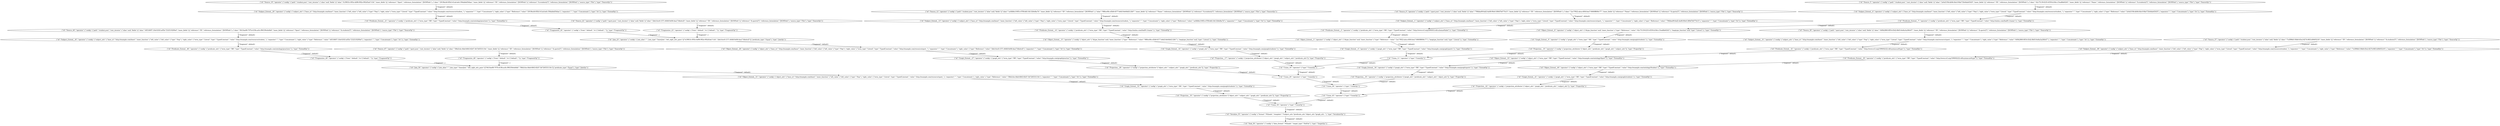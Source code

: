 digraph {
    0 [ label = "{\"id\":\"Source_0\",\"operator\":{\"config\":{\"path\":\"sport.json\",\"root_iterator\":{\"alias\":null,\"fields\":[{\"alias\":\"796bba99-6af2-4a08-90e0-389d7b077b15\",\"inner_fields\":[],\"reference\":\"ID\",\"reference_formulation\":\"JSONPath\"},{\"alias\":\"2a17f922-abca-4f44-bea7-0660ff606c77\",\"inner_fields\":[],\"reference\":\"Name\",\"reference_formulation\":\"JSONPath\"}],\"reference\":\"$.sports[*]\",\"reference_formulation\":\"JSONPath\"},\"source_type\":\"File\"},\"type\":\"SourceOp\"}}" ]
    1 [ label = "{\"id\":\"Subject_Extend__1\",\"operator\":{\"config\":{\"subject_attr\":{\"base_iri\":\"http://example.com/base/\",\"inner_function\":{\"left_value\":{\"left_value\":{\"type\":\"Nop\"},\"right_value\":{\"term_type\":\"Literal\",\"type\":\"TypedConstant\",\"value\":\"http://example.com/resource/sport_\"},\"separator\":\"\",\"type\":\"Concatenate\"},\"right_value\":{\"type\":\"Reference\",\"value\":\"796bba99-6af2-4a08-90e0-389d7b077b15\"},\"separator\":\"\",\"type\":\"Concatenate\"},\"type\":\"Iri\"}},\"type\":\"ExtendOp\"}}" ]
    2 [ label = "{\"id\":\"Predicate_Extend__2\",\"operator\":{\"config\":{\"predicate_attr\":{\"term_type\":\"IRI\",\"type\":\"TypedConstant\",\"value\":\"http://www.w3.org/2000/01/rdf-schema#label\"}},\"type\":\"ExtendOp\"}}" ]
    3 [ label = "{\"id\":\"Object_Extend__3\",\"operator\":{\"config\":{\"object_attr\":{\"dtype_function\":null,\"inner_function\":{\"type\":\"Reference\",\"value\":\"2a17f922-abca-4f44-bea7-0660ff606c77\"},\"langtype_function\":null,\"type\":\"Literal\"}},\"type\":\"ExtendOp\"}}" ]
    4 [ label = "{\"id\":\"Graph_Extend__4\",\"operator\":{\"config\":{\"graph_attr\":{\"term_type\":\"IRI\",\"type\":\"TypedConstant\",\"value\":\"http://example.com/graph/sports\"}},\"type\":\"ExtendOp\"}}" ]
    5 [ label = "{\"id\":\"Source_5\",\"operator\":{\"config\":{\"path\":\"student.json\",\"root_iterator\":{\"alias\":null,\"fields\":[{\"alias\":\"2e0a519b-bb9d-4bc0-9faf-720e8ab4543f\",\"inner_fields\":[],\"reference\":\"ID\",\"reference_formulation\":\"JSONPath\"},{\"alias\":\"42c75139-f235-4559-b18d-c15ea8bb0243\",\"inner_fields\":[],\"reference\":\"Name\",\"reference_formulation\":\"JSONPath\"}],\"reference\":\"$.students[*]\",\"reference_formulation\":\"JSONPath\"},\"source_type\":\"File\"},\"type\":\"SourceOp\"}}" ]
    6 [ label = "{\"id\":\"Subject_Extend__6\",\"operator\":{\"config\":{\"subject_attr\":{\"base_iri\":\"http://example.com/base/\",\"inner_function\":{\"left_value\":{\"left_value\":{\"type\":\"Nop\"},\"right_value\":{\"term_type\":\"Literal\",\"type\":\"TypedConstant\",\"value\":\"http://example.com/resource/student_\"},\"separator\":\"\",\"type\":\"Concatenate\"},\"right_value\":{\"type\":\"Reference\",\"value\":\"2e0a519b-bb9d-4bc0-9faf-720e8ab4543f\"},\"separator\":\"\",\"type\":\"Concatenate\"},\"type\":\"Iri\"}},\"type\":\"ExtendOp\"}}" ]
    7 [ label = "{\"id\":\"Predicate_Extend__7\",\"operator\":{\"config\":{\"predicate_attr\":{\"term_type\":\"IRI\",\"type\":\"TypedConstant\",\"value\":\"http://xmlns.com/foaf/0.1/name\"}},\"type\":\"ExtendOp\"}}" ]
    8 [ label = "{\"id\":\"Object_Extend__8\",\"operator\":{\"config\":{\"object_attr\":{\"dtype_function\":null,\"inner_function\":{\"type\":\"Reference\",\"value\":\"42c75139-f235-4559-b18d-c15ea8bb0243\"},\"langtype_function\":null,\"type\":\"Literal\"}},\"type\":\"ExtendOp\"}}" ]
    9 [ label = "{\"id\":\"Graph_Extend__9\",\"operator\":{\"config\":{\"graph_attr\":{\"term_type\":\"IRI\",\"type\":\"TypedConstant\",\"value\":\"http://example.com/graph/students\"}},\"type\":\"ExtendOp\"}}" ]
    10 [ label = "{\"id\":\"Projection__10\",\"operator\":{\"config\":{\"projection_attributes\":[\"object_attr\",\"predicate_attr\",\"graph_attr\",\"subject_attr\"]},\"type\":\"ProjectOp\"}}" ]
    11 [ label = "{\"id\":\"Union_11\",\"operator\":{\"type\":\"UnionOp\"}}" ]
    12 [ label = "{\"id\":\"Source_12\",\"operator\":{\"config\":{\"path\":\"student.json\",\"root_iterator\":{\"alias\":null,\"fields\":[{\"alias\":\"ac6fd6e3-905c-47f8-bfd1-fb1326efba7d\",\"inner_fields\":[],\"reference\":\"ID\",\"reference_formulation\":\"JSONPath\"},{\"alias\":\"988ce06c-d5b8-4577-b6d3-8e64bf212fb7\",\"inner_fields\":[],\"reference\":\"Name\",\"reference_formulation\":\"JSONPath\"}],\"reference\":\"$.students[*]\",\"reference_formulation\":\"JSONPath\"},\"source_type\":\"File\"},\"type\":\"SourceOp\"}}" ]
    13 [ label = "{\"id\":\"Subject_Extend__13\",\"operator\":{\"config\":{\"subject_attr\":{\"base_iri\":\"http://example.com/base/\",\"inner_function\":{\"left_value\":{\"left_value\":{\"type\":\"Nop\"},\"right_value\":{\"term_type\":\"Literal\",\"type\":\"TypedConstant\",\"value\":\"http://example.com/resource/student_\"},\"separator\":\"\",\"type\":\"Concatenate\"},\"right_value\":{\"type\":\"Reference\",\"value\":\"ac6fd6e3-905c-47f8-bfd1-fb1326efba7d\"},\"separator\":\"\",\"type\":\"Concatenate\"},\"type\":\"Iri\"}},\"type\":\"ExtendOp\"}}" ]
    14 [ label = "{\"id\":\"Predicate_Extend__14\",\"operator\":{\"config\":{\"predicate_attr\":{\"term_type\":\"IRI\",\"type\":\"TypedConstant\",\"value\":\"http://xmlns.com/foaf/0.1/name\"}},\"type\":\"ExtendOp\"}}" ]
    15 [ label = "{\"id\":\"Object_Extend__15\",\"operator\":{\"config\":{\"object_attr\":{\"dtype_function\":null,\"inner_function\":{\"type\":\"Reference\",\"value\":\"988ce06c-d5b8-4577-b6d3-8e64bf212fb7\"},\"langtype_function\":null,\"type\":\"Literal\"}},\"type\":\"ExtendOp\"}}" ]
    16 [ label = "{\"id\":\"Graph_Extend__16\",\"operator\":{\"config\":{\"graph_attr\":{\"term_type\":\"IRI\",\"type\":\"TypedConstant\",\"value\":\"http://example.com/graph/students\"}},\"type\":\"ExtendOp\"}}" ]
    17 [ label = "{\"id\":\"Projection__17\",\"operator\":{\"config\":{\"projection_attributes\":[\"object_attr\",\"graph_attr\",\"subject_attr\",\"predicate_attr\"]},\"type\":\"ProjectOp\"}}" ]
    18 [ label = "{\"id\":\"Union_18\",\"operator\":{\"type\":\"UnionOp\"}}" ]
    19 [ label = "{\"id\":\"Source_19\",\"operator\":{\"config\":{\"path\":\"student.json\",\"root_iterator\":{\"alias\":null,\"fields\":[{\"alias\":\"fc3981fc-093e-4d96-992e-992d5afc7c5d\",\"inner_fields\":[],\"reference\":\"Sport\",\"reference_formulation\":\"JSONPath\"},{\"alias\":\"2919bcb0-85b3-41ab-befc-59dabbd54daa\",\"inner_fields\":[],\"reference\":\"ID\",\"reference_formulation\":\"JSONPath\"}],\"reference\":\"$.students[*]\",\"reference_formulation\":\"JSONPath\"},\"source_type\":\"File\"},\"type\":\"SourceOp\"}}" ]
    20 [ label = "{\"id\":\"Subject_Extend__20\",\"operator\":{\"config\":{\"subject_attr\":{\"base_iri\":\"http://example.com/base/\",\"inner_function\":{\"left_value\":{\"left_value\":{\"type\":\"Nop\"},\"right_value\":{\"term_type\":\"Literal\",\"type\":\"TypedConstant\",\"value\":\"http://example.com/resource/student_\"},\"separator\":\"\",\"type\":\"Concatenate\"},\"right_value\":{\"type\":\"Reference\",\"value\":\"2919bcb0-85b3-41ab-befc-59dabbd54daa\"},\"separator\":\"\",\"type\":\"Concatenate\"},\"type\":\"Iri\"}},\"type\":\"ExtendOp\"}}" ]
    21 [ label = "{\"id\":\"Predicate_Extend__21\",\"operator\":{\"config\":{\"predicate_attr\":{\"term_type\":\"IRI\",\"type\":\"TypedConstant\",\"value\":\"http://example.com/ontology/practises\"}},\"type\":\"ExtendOp\"}}" ]
    22 [ label = "{\"id\":\"Source_22\",\"operator\":{\"config\":{\"path\":\"sport.json\",\"root_iterator\":{\"alias\":null,\"fields\":[{\"alias\":\"2bb14ce0-1571-4648-9e96-4aa17dfa4cd3\",\"inner_fields\":[],\"reference\":\"ID\",\"reference_formulation\":\"JSONPath\"}],\"reference\":\"$.sports[*]\",\"reference_formulation\":\"JSONPath\"},\"source_type\":\"File\"},\"type\":\"SourceOp\"}}" ]
    23 [ label = "{\"id\":\"Fragmenter_23\",\"operator\":{\"config\":{\"from\":\"default\",\"to\":[\"default\",\"\"]},\"type\":\"FragmentOp\"}}" ]
    24 [ label = "{\"id\":\"Fragmenter_24\",\"operator\":{\"config\":{\"from\":\"default\",\"to\":[\"default\",\"\"]},\"type\":\"FragmentOp\"}}" ]
    25 [ label = "{\"id\":\"Join_25\",\"operator\":{\"config\":{\"join_alias\":\"\",\"join_type\":\"InnerJoin\",\"left_right_attr_pairs\":[[\"fc3981fc-093e-4d96-992e-992d5afc7c5d\",\"2bb14ce0-1571-4648-9e96-4aa17dfa4cd3\"]],\"predicate_type\":\"Equal\"},\"type\":\"JoinOp\"}}" ]
    26 [ label = "{\"id\":\"Object_Extend__26\",\"operator\":{\"config\":{\"object_attr\":{\"base_iri\":\"http://example.com/base/\",\"inner_function\":{\"left_value\":{\"left_value\":{\"type\":\"Nop\"},\"right_value\":{\"term_type\":\"Literal\",\"type\":\"TypedConstant\",\"value\":\"http://example.com/resource/sport_\"},\"separator\":\"\",\"type\":\"Concatenate\"},\"right_value\":{\"type\":\"Reference\",\"value\":\"2bb14ce0-1571-4648-9e96-4aa17dfa4cd3\"},\"separator\":\"\",\"type\":\"Concatenate\"},\"type\":\"Iri\"}},\"type\":\"ExtendOp\"}}" ]
    27 [ label = "{\"id\":\"Graph_Extend__27\",\"operator\":{\"config\":{\"graph_attr\":{\"term_type\":\"IRI\",\"type\":\"TypedConstant\",\"value\":\"http://example.com/graph/practise\"}},\"type\":\"ExtendOp\"}}" ]
    28 [ label = "{\"id\":\"Projection__28\",\"operator\":{\"config\":{\"projection_attributes\":[\"object_attr\",\"subject_attr\",\"graph_attr\",\"predicate_attr\"]},\"type\":\"ProjectOp\"}}" ]
    29 [ label = "{\"id\":\"Union_29\",\"operator\":{\"type\":\"UnionOp\"}}" ]
    30 [ label = "{\"id\":\"Source_30\",\"operator\":{\"config\":{\"path\":\"sport.json\",\"root_iterator\":{\"alias\":null,\"fields\":[{\"alias\":\"449b2860-8f54-45d2-8b03-6e8a3a248c67\",\"inner_fields\":[],\"reference\":\"ID\",\"reference_formulation\":\"JSONPath\"}],\"reference\":\"$.sports[*]\",\"reference_formulation\":\"JSONPath\"},\"source_type\":\"File\"},\"type\":\"SourceOp\"}}" ]
    31 [ label = "{\"id\":\"Subject_Extend__31\",\"operator\":{\"config\":{\"subject_attr\":{\"base_iri\":\"http://example.com/base/\",\"inner_function\":{\"left_value\":{\"left_value\":{\"type\":\"Nop\"},\"right_value\":{\"term_type\":\"Literal\",\"type\":\"TypedConstant\",\"value\":\"http://example.com/resource/sport_\"},\"separator\":\"\",\"type\":\"Concatenate\"},\"right_value\":{\"type\":\"Reference\",\"value\":\"449b2860-8f54-45d2-8b03-6e8a3a248c67\"},\"separator\":\"\",\"type\":\"Concatenate\"},\"type\":\"Iri\"}},\"type\":\"ExtendOp\"}}" ]
    32 [ label = "{\"id\":\"Predicate_Extend__32\",\"operator\":{\"config\":{\"predicate_attr\":{\"term_type\":\"IRI\",\"type\":\"TypedConstant\",\"value\":\"http://www.w3.org/1999/02/22-rdf-syntax-ns#type\"}},\"type\":\"ExtendOp\"}}" ]
    33 [ label = "{\"id\":\"Object_Extend__33\",\"operator\":{\"config\":{\"object_attr\":{\"term_type\":\"IRI\",\"type\":\"TypedConstant\",\"value\":\"http://example.com/ontology/Sport\"}},\"type\":\"ExtendOp\"}}" ]
    34 [ label = "{\"id\":\"Graph_Extend__34\",\"operator\":{\"config\":{\"graph_attr\":{\"term_type\":\"IRI\",\"type\":\"TypedConstant\",\"value\":\"http://example.com/graph/sports\"}},\"type\":\"ExtendOp\"}}" ]
    35 [ label = "{\"id\":\"Projection__35\",\"operator\":{\"config\":{\"projection_attributes\":[\"graph_attr\",\"predicate_attr\",\"subject_attr\",\"object_attr\"]},\"type\":\"ProjectOp\"}}" ]
    36 [ label = "{\"id\":\"Union_36\",\"operator\":{\"type\":\"UnionOp\"}}" ]
    37 [ label = "{\"id\":\"Source_37\",\"operator\":{\"config\":{\"path\":\"student.json\",\"root_iterator\":{\"alias\":null,\"fields\":[{\"alias\":\"7e3f96b5-56b8-45e2-8274-9831d9405218\",\"inner_fields\":[],\"reference\":\"ID\",\"reference_formulation\":\"JSONPath\"}],\"reference\":\"$.students[*]\",\"reference_formulation\":\"JSONPath\"},\"source_type\":\"File\"},\"type\":\"SourceOp\"}}" ]
    38 [ label = "{\"id\":\"Subject_Extend__38\",\"operator\":{\"config\":{\"subject_attr\":{\"base_iri\":\"http://example.com/base/\",\"inner_function\":{\"left_value\":{\"left_value\":{\"type\":\"Nop\"},\"right_value\":{\"term_type\":\"Literal\",\"type\":\"TypedConstant\",\"value\":\"http://example.com/resource/student_\"},\"separator\":\"\",\"type\":\"Concatenate\"},\"right_value\":{\"type\":\"Reference\",\"value\":\"7e3f96b5-56b8-45e2-8274-9831d9405218\"},\"separator\":\"\",\"type\":\"Concatenate\"},\"type\":\"Iri\"}},\"type\":\"ExtendOp\"}}" ]
    39 [ label = "{\"id\":\"Predicate_Extend__39\",\"operator\":{\"config\":{\"predicate_attr\":{\"term_type\":\"IRI\",\"type\":\"TypedConstant\",\"value\":\"http://www.w3.org/1999/02/22-rdf-syntax-ns#type\"}},\"type\":\"ExtendOp\"}}" ]
    40 [ label = "{\"id\":\"Object_Extend__40\",\"operator\":{\"config\":{\"object_attr\":{\"term_type\":\"IRI\",\"type\":\"TypedConstant\",\"value\":\"http://example.com/ontology/Student\"}},\"type\":\"ExtendOp\"}}" ]
    41 [ label = "{\"id\":\"Graph_Extend__41\",\"operator\":{\"config\":{\"graph_attr\":{\"term_type\":\"IRI\",\"type\":\"TypedConstant\",\"value\":\"http://example.com/graph/students\"}},\"type\":\"ExtendOp\"}}" ]
    42 [ label = "{\"id\":\"Projection__42\",\"operator\":{\"config\":{\"projection_attributes\":[\"object_attr\",\"graph_attr\",\"predicate_attr\",\"subject_attr\"]},\"type\":\"ProjectOp\"}}" ]
    43 [ label = "{\"id\":\"Union_43\",\"operator\":{\"type\":\"UnionOp\"}}" ]
    44 [ label = "{\"id\":\"Source_44\",\"operator\":{\"config\":{\"path\":\"student.json\",\"root_iterator\":{\"alias\":null,\"fields\":[{\"alias\":\"bf516697-10ef-4343-a05b-7232519290ef\",\"inner_fields\":[],\"reference\":\"ID\",\"reference_formulation\":\"JSONPath\"},{\"alias\":\"8410ae80-707b-419b-ac6c-f96339e4e8dd\",\"inner_fields\":[],\"reference\":\"Sport\",\"reference_formulation\":\"JSONPath\"}],\"reference\":\"$.students[*]\",\"reference_formulation\":\"JSONPath\"},\"source_type\":\"File\"},\"type\":\"SourceOp\"}}" ]
    45 [ label = "{\"id\":\"Subject_Extend__45\",\"operator\":{\"config\":{\"subject_attr\":{\"base_iri\":\"http://example.com/base/\",\"inner_function\":{\"left_value\":{\"left_value\":{\"type\":\"Nop\"},\"right_value\":{\"term_type\":\"Literal\",\"type\":\"TypedConstant\",\"value\":\"http://example.com/resource/student_\"},\"separator\":\"\",\"type\":\"Concatenate\"},\"right_value\":{\"type\":\"Reference\",\"value\":\"bf516697-10ef-4343-a05b-7232519290ef\"},\"separator\":\"\",\"type\":\"Concatenate\"},\"type\":\"Iri\"}},\"type\":\"ExtendOp\"}}" ]
    46 [ label = "{\"id\":\"Predicate_Extend__46\",\"operator\":{\"config\":{\"predicate_attr\":{\"term_type\":\"IRI\",\"type\":\"TypedConstant\",\"value\":\"http://example.com/ontology/practises\"}},\"type\":\"ExtendOp\"}}" ]
    47 [ label = "{\"id\":\"Source_47\",\"operator\":{\"config\":{\"path\":\"sport.json\",\"root_iterator\":{\"alias\":null,\"fields\":[{\"alias\":\"58fa5cbc-8def-4843-8247-3b726553110e\",\"inner_fields\":[],\"reference\":\"ID\",\"reference_formulation\":\"JSONPath\"}],\"reference\":\"$.sports[*]\",\"reference_formulation\":\"JSONPath\"},\"source_type\":\"File\"},\"type\":\"SourceOp\"}}" ]
    48 [ label = "{\"id\":\"Fragmenter_48\",\"operator\":{\"config\":{\"from\":\"default\",\"to\":[\"default\",\"\"]},\"type\":\"FragmentOp\"}}" ]
    49 [ label = "{\"id\":\"Fragmenter_49\",\"operator\":{\"config\":{\"from\":\"default\",\"to\":[\"default\",\"\"]},\"type\":\"FragmentOp\"}}" ]
    50 [ label = "{\"id\":\"Join_50\",\"operator\":{\"config\":{\"join_alias\":\"\",\"join_type\":\"InnerJoin\",\"left_right_attr_pairs\":[[\"8410ae80-707b-419b-ac6c-f96339e4e8dd\",\"58fa5cbc-8def-4843-8247-3b726553110e\"]],\"predicate_type\":\"Equal\"},\"type\":\"JoinOp\"}}" ]
    51 [ label = "{\"id\":\"Object_Extend__51\",\"operator\":{\"config\":{\"object_attr\":{\"base_iri\":\"http://example.com/base/\",\"inner_function\":{\"left_value\":{\"left_value\":{\"type\":\"Nop\"},\"right_value\":{\"term_type\":\"Literal\",\"type\":\"TypedConstant\",\"value\":\"http://example.com/resource/sport_\"},\"separator\":\"\",\"type\":\"Concatenate\"},\"right_value\":{\"type\":\"Reference\",\"value\":\"58fa5cbc-8def-4843-8247-3b726553110e\"},\"separator\":\"\",\"type\":\"Concatenate\"},\"type\":\"Iri\"}},\"type\":\"ExtendOp\"}}" ]
    52 [ label = "{\"id\":\"Graph_Extend__52\",\"operator\":{\"config\":{\"graph_attr\":{\"term_type\":\"IRI\",\"type\":\"TypedConstant\",\"value\":\"http://example.com/graph/students\"}},\"type\":\"ExtendOp\"}}" ]
    53 [ label = "{\"id\":\"Projection__53\",\"operator\":{\"config\":{\"projection_attributes\":[\"object_attr\",\"subject_attr\",\"graph_attr\",\"predicate_attr\"]},\"type\":\"ProjectOp\"}}" ]
    54 [ label = "{\"id\":\"Union_54\",\"operator\":{\"type\":\"UnionOp\"}}" ]
    55 [ label = "{\"id\":\"Serialize_55\",\"operator\":{\"config\":{\"format\":\"NQuads\",\"template\":\"?subject_attr ?predicate_attr ?object_attr ?graph_attr .\"},\"type\":\"SerializerOp\"}}" ]
    56 [ label = "{\"id\":\"Sink_56\",\"operator\":{\"config\":{\"data_format\":\"NQuads\",\"target_type\":\"StdOut\"},\"type\":\"TargetOp\"}}" ]
    0 -> 1 [ label = "{\"fragment\": default}" ]
    1 -> 2 [ label = "{\"fragment\": default}" ]
    2 -> 3 [ label = "{\"fragment\": default}" ]
    3 -> 4 [ label = "{\"fragment\": default}" ]
    5 -> 6 [ label = "{\"fragment\": default}" ]
    6 -> 7 [ label = "{\"fragment\": default}" ]
    7 -> 8 [ label = "{\"fragment\": default}" ]
    8 -> 9 [ label = "{\"fragment\": default}" ]
    9 -> 10 [ label = "{\"fragment\": default}" ]
    4 -> 11 [ label = "{\"fragment\": default}" ]
    10 -> 11 [ label = "{\"fragment\": default}" ]
    12 -> 13 [ label = "{\"fragment\": default}" ]
    13 -> 14 [ label = "{\"fragment\": default}" ]
    14 -> 15 [ label = "{\"fragment\": default}" ]
    15 -> 16 [ label = "{\"fragment\": default}" ]
    16 -> 17 [ label = "{\"fragment\": default}" ]
    11 -> 18 [ label = "{\"fragment\": default}" ]
    17 -> 18 [ label = "{\"fragment\": default}" ]
    19 -> 20 [ label = "{\"fragment\": default}" ]
    20 -> 21 [ label = "{\"fragment\": default}" ]
    22 -> 23 [ label = "{\"fragment\": default}" ]
    21 -> 24 [ label = "{\"fragment\": default}" ]
    24 -> 25 [ label = "{\"fragment\": }" ]
    23 -> 25 [ label = "{\"fragment\": }" ]
    25 -> 26 [ label = "{\"fragment\": default}" ]
    26 -> 27 [ label = "{\"fragment\": default}" ]
    27 -> 28 [ label = "{\"fragment\": default}" ]
    18 -> 29 [ label = "{\"fragment\": default}" ]
    28 -> 29 [ label = "{\"fragment\": default}" ]
    30 -> 31 [ label = "{\"fragment\": default}" ]
    31 -> 32 [ label = "{\"fragment\": default}" ]
    32 -> 33 [ label = "{\"fragment\": default}" ]
    33 -> 34 [ label = "{\"fragment\": default}" ]
    34 -> 35 [ label = "{\"fragment\": default}" ]
    29 -> 36 [ label = "{\"fragment\": default}" ]
    35 -> 36 [ label = "{\"fragment\": default}" ]
    37 -> 38 [ label = "{\"fragment\": default}" ]
    38 -> 39 [ label = "{\"fragment\": default}" ]
    39 -> 40 [ label = "{\"fragment\": default}" ]
    40 -> 41 [ label = "{\"fragment\": default}" ]
    41 -> 42 [ label = "{\"fragment\": default}" ]
    36 -> 43 [ label = "{\"fragment\": default}" ]
    42 -> 43 [ label = "{\"fragment\": default}" ]
    44 -> 45 [ label = "{\"fragment\": default}" ]
    45 -> 46 [ label = "{\"fragment\": default}" ]
    47 -> 48 [ label = "{\"fragment\": default}" ]
    46 -> 49 [ label = "{\"fragment\": default}" ]
    49 -> 50 [ label = "{\"fragment\": }" ]
    48 -> 50 [ label = "{\"fragment\": }" ]
    50 -> 51 [ label = "{\"fragment\": default}" ]
    51 -> 52 [ label = "{\"fragment\": default}" ]
    52 -> 53 [ label = "{\"fragment\": default}" ]
    43 -> 54 [ label = "{\"fragment\": default}" ]
    53 -> 54 [ label = "{\"fragment\": default}" ]
    54 -> 55 [ label = "{\"fragment\": default}" ]
    55 -> 56 [ label = "{\"fragment\": default}" ]
}
